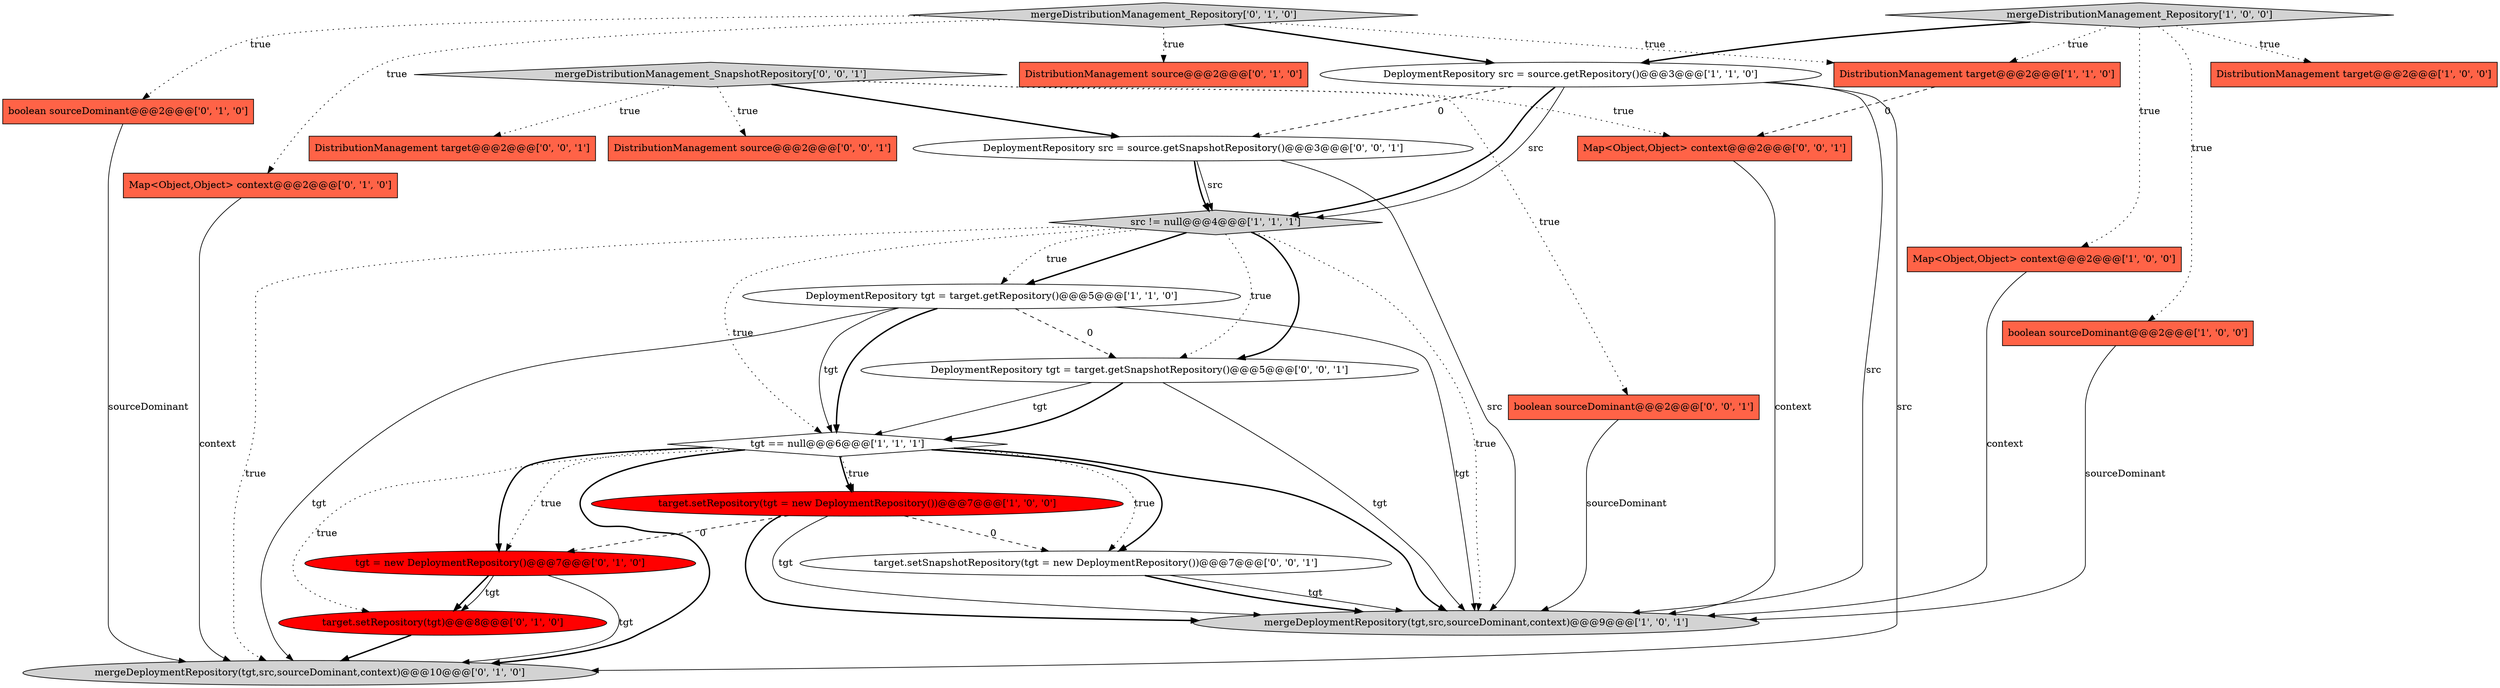 digraph {
20 [style = filled, label = "mergeDistributionManagement_SnapshotRepository['0', '0', '1']", fillcolor = lightgray, shape = diamond image = "AAA0AAABBB3BBB"];
23 [style = filled, label = "target.setSnapshotRepository(tgt = new DeploymentRepository())@@@7@@@['0', '0', '1']", fillcolor = white, shape = ellipse image = "AAA0AAABBB3BBB"];
15 [style = filled, label = "boolean sourceDominant@@@2@@@['0', '1', '0']", fillcolor = tomato, shape = box image = "AAA0AAABBB2BBB"];
5 [style = filled, label = "DeploymentRepository tgt = target.getRepository()@@@5@@@['1', '1', '0']", fillcolor = white, shape = ellipse image = "AAA0AAABBB1BBB"];
3 [style = filled, label = "Map<Object,Object> context@@@2@@@['1', '0', '0']", fillcolor = tomato, shape = box image = "AAA0AAABBB1BBB"];
10 [style = filled, label = "mergeDistributionManagement_Repository['1', '0', '0']", fillcolor = lightgray, shape = diamond image = "AAA0AAABBB1BBB"];
0 [style = filled, label = "boolean sourceDominant@@@2@@@['1', '0', '0']", fillcolor = tomato, shape = box image = "AAA0AAABBB1BBB"];
13 [style = filled, label = "mergeDistributionManagement_Repository['0', '1', '0']", fillcolor = lightgray, shape = diamond image = "AAA0AAABBB2BBB"];
21 [style = filled, label = "DistributionManagement source@@@2@@@['0', '0', '1']", fillcolor = tomato, shape = box image = "AAA0AAABBB3BBB"];
14 [style = filled, label = "Map<Object,Object> context@@@2@@@['0', '1', '0']", fillcolor = tomato, shape = box image = "AAA0AAABBB2BBB"];
11 [style = filled, label = "DistributionManagement source@@@2@@@['0', '1', '0']", fillcolor = tomato, shape = box image = "AAA0AAABBB2BBB"];
17 [style = filled, label = "target.setRepository(tgt)@@@8@@@['0', '1', '0']", fillcolor = red, shape = ellipse image = "AAA1AAABBB2BBB"];
12 [style = filled, label = "tgt = new DeploymentRepository()@@@7@@@['0', '1', '0']", fillcolor = red, shape = ellipse image = "AAA1AAABBB2BBB"];
2 [style = filled, label = "DistributionManagement target@@@2@@@['1', '0', '0']", fillcolor = tomato, shape = box image = "AAA0AAABBB1BBB"];
22 [style = filled, label = "boolean sourceDominant@@@2@@@['0', '0', '1']", fillcolor = tomato, shape = box image = "AAA0AAABBB3BBB"];
16 [style = filled, label = "mergeDeploymentRepository(tgt,src,sourceDominant,context)@@@10@@@['0', '1', '0']", fillcolor = lightgray, shape = ellipse image = "AAA0AAABBB2BBB"];
6 [style = filled, label = "mergeDeploymentRepository(tgt,src,sourceDominant,context)@@@9@@@['1', '0', '1']", fillcolor = lightgray, shape = ellipse image = "AAA0AAABBB1BBB"];
1 [style = filled, label = "src != null@@@4@@@['1', '1', '1']", fillcolor = lightgray, shape = diamond image = "AAA0AAABBB1BBB"];
9 [style = filled, label = "DistributionManagement target@@@2@@@['1', '1', '0']", fillcolor = tomato, shape = box image = "AAA0AAABBB1BBB"];
4 [style = filled, label = "tgt == null@@@6@@@['1', '1', '1']", fillcolor = white, shape = diamond image = "AAA0AAABBB1BBB"];
19 [style = filled, label = "DistributionManagement target@@@2@@@['0', '0', '1']", fillcolor = tomato, shape = box image = "AAA0AAABBB3BBB"];
8 [style = filled, label = "target.setRepository(tgt = new DeploymentRepository())@@@7@@@['1', '0', '0']", fillcolor = red, shape = ellipse image = "AAA1AAABBB1BBB"];
18 [style = filled, label = "DeploymentRepository tgt = target.getSnapshotRepository()@@@5@@@['0', '0', '1']", fillcolor = white, shape = ellipse image = "AAA0AAABBB3BBB"];
24 [style = filled, label = "Map<Object,Object> context@@@2@@@['0', '0', '1']", fillcolor = tomato, shape = box image = "AAA0AAABBB3BBB"];
7 [style = filled, label = "DeploymentRepository src = source.getRepository()@@@3@@@['1', '1', '0']", fillcolor = white, shape = ellipse image = "AAA0AAABBB1BBB"];
25 [style = filled, label = "DeploymentRepository src = source.getSnapshotRepository()@@@3@@@['0', '0', '1']", fillcolor = white, shape = ellipse image = "AAA0AAABBB3BBB"];
1->5 [style = bold, label=""];
17->16 [style = bold, label=""];
12->16 [style = solid, label="tgt"];
7->1 [style = bold, label=""];
25->1 [style = bold, label=""];
5->16 [style = solid, label="tgt"];
20->24 [style = dotted, label="true"];
9->24 [style = dashed, label="0"];
4->6 [style = bold, label=""];
25->1 [style = solid, label="src"];
4->23 [style = dotted, label="true"];
12->17 [style = bold, label=""];
4->8 [style = dotted, label="true"];
0->6 [style = solid, label="sourceDominant"];
10->3 [style = dotted, label="true"];
8->12 [style = dashed, label="0"];
1->18 [style = bold, label=""];
8->6 [style = bold, label=""];
1->4 [style = dotted, label="true"];
20->21 [style = dotted, label="true"];
15->16 [style = solid, label="sourceDominant"];
4->23 [style = bold, label=""];
8->6 [style = solid, label="tgt"];
10->9 [style = dotted, label="true"];
14->16 [style = solid, label="context"];
10->7 [style = bold, label=""];
20->25 [style = bold, label=""];
5->18 [style = dashed, label="0"];
25->6 [style = solid, label="src"];
18->4 [style = solid, label="tgt"];
23->6 [style = solid, label="tgt"];
1->18 [style = dotted, label="true"];
5->6 [style = solid, label="tgt"];
12->17 [style = solid, label="tgt"];
7->1 [style = solid, label="src"];
18->4 [style = bold, label=""];
10->2 [style = dotted, label="true"];
3->6 [style = solid, label="context"];
13->7 [style = bold, label=""];
23->6 [style = bold, label=""];
22->6 [style = solid, label="sourceDominant"];
5->4 [style = bold, label=""];
7->25 [style = dashed, label="0"];
4->12 [style = bold, label=""];
5->4 [style = solid, label="tgt"];
4->8 [style = bold, label=""];
1->6 [style = dotted, label="true"];
10->0 [style = dotted, label="true"];
13->11 [style = dotted, label="true"];
18->6 [style = solid, label="tgt"];
1->16 [style = dotted, label="true"];
7->16 [style = solid, label="src"];
13->15 [style = dotted, label="true"];
20->19 [style = dotted, label="true"];
7->6 [style = solid, label="src"];
20->22 [style = dotted, label="true"];
4->12 [style = dotted, label="true"];
13->14 [style = dotted, label="true"];
4->17 [style = dotted, label="true"];
1->5 [style = dotted, label="true"];
24->6 [style = solid, label="context"];
4->16 [style = bold, label=""];
8->23 [style = dashed, label="0"];
13->9 [style = dotted, label="true"];
}
